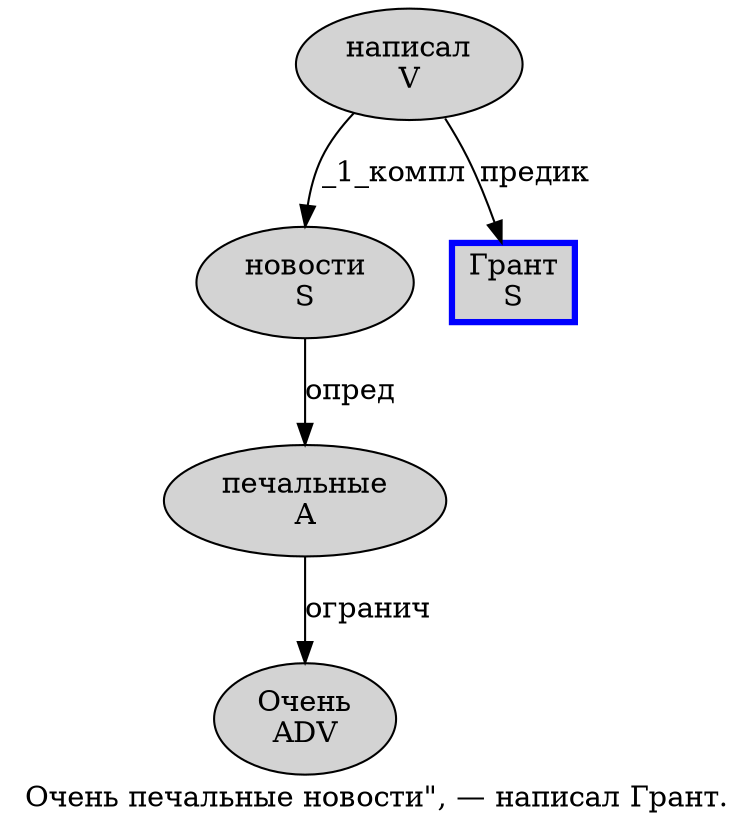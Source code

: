 digraph SENTENCE_792 {
	graph [label="Очень печальные новости\", — написал Грант."]
	node [style=filled]
		0 [label="Очень
ADV" color="" fillcolor=lightgray penwidth=1 shape=ellipse]
		1 [label="печальные
A" color="" fillcolor=lightgray penwidth=1 shape=ellipse]
		2 [label="новости
S" color="" fillcolor=lightgray penwidth=1 shape=ellipse]
		6 [label="написал
V" color="" fillcolor=lightgray penwidth=1 shape=ellipse]
		7 [label="Грант
S" color=blue fillcolor=lightgray penwidth=3 shape=box]
			1 -> 0 [label="огранич"]
			2 -> 1 [label="опред"]
			6 -> 2 [label="_1_компл"]
			6 -> 7 [label="предик"]
}